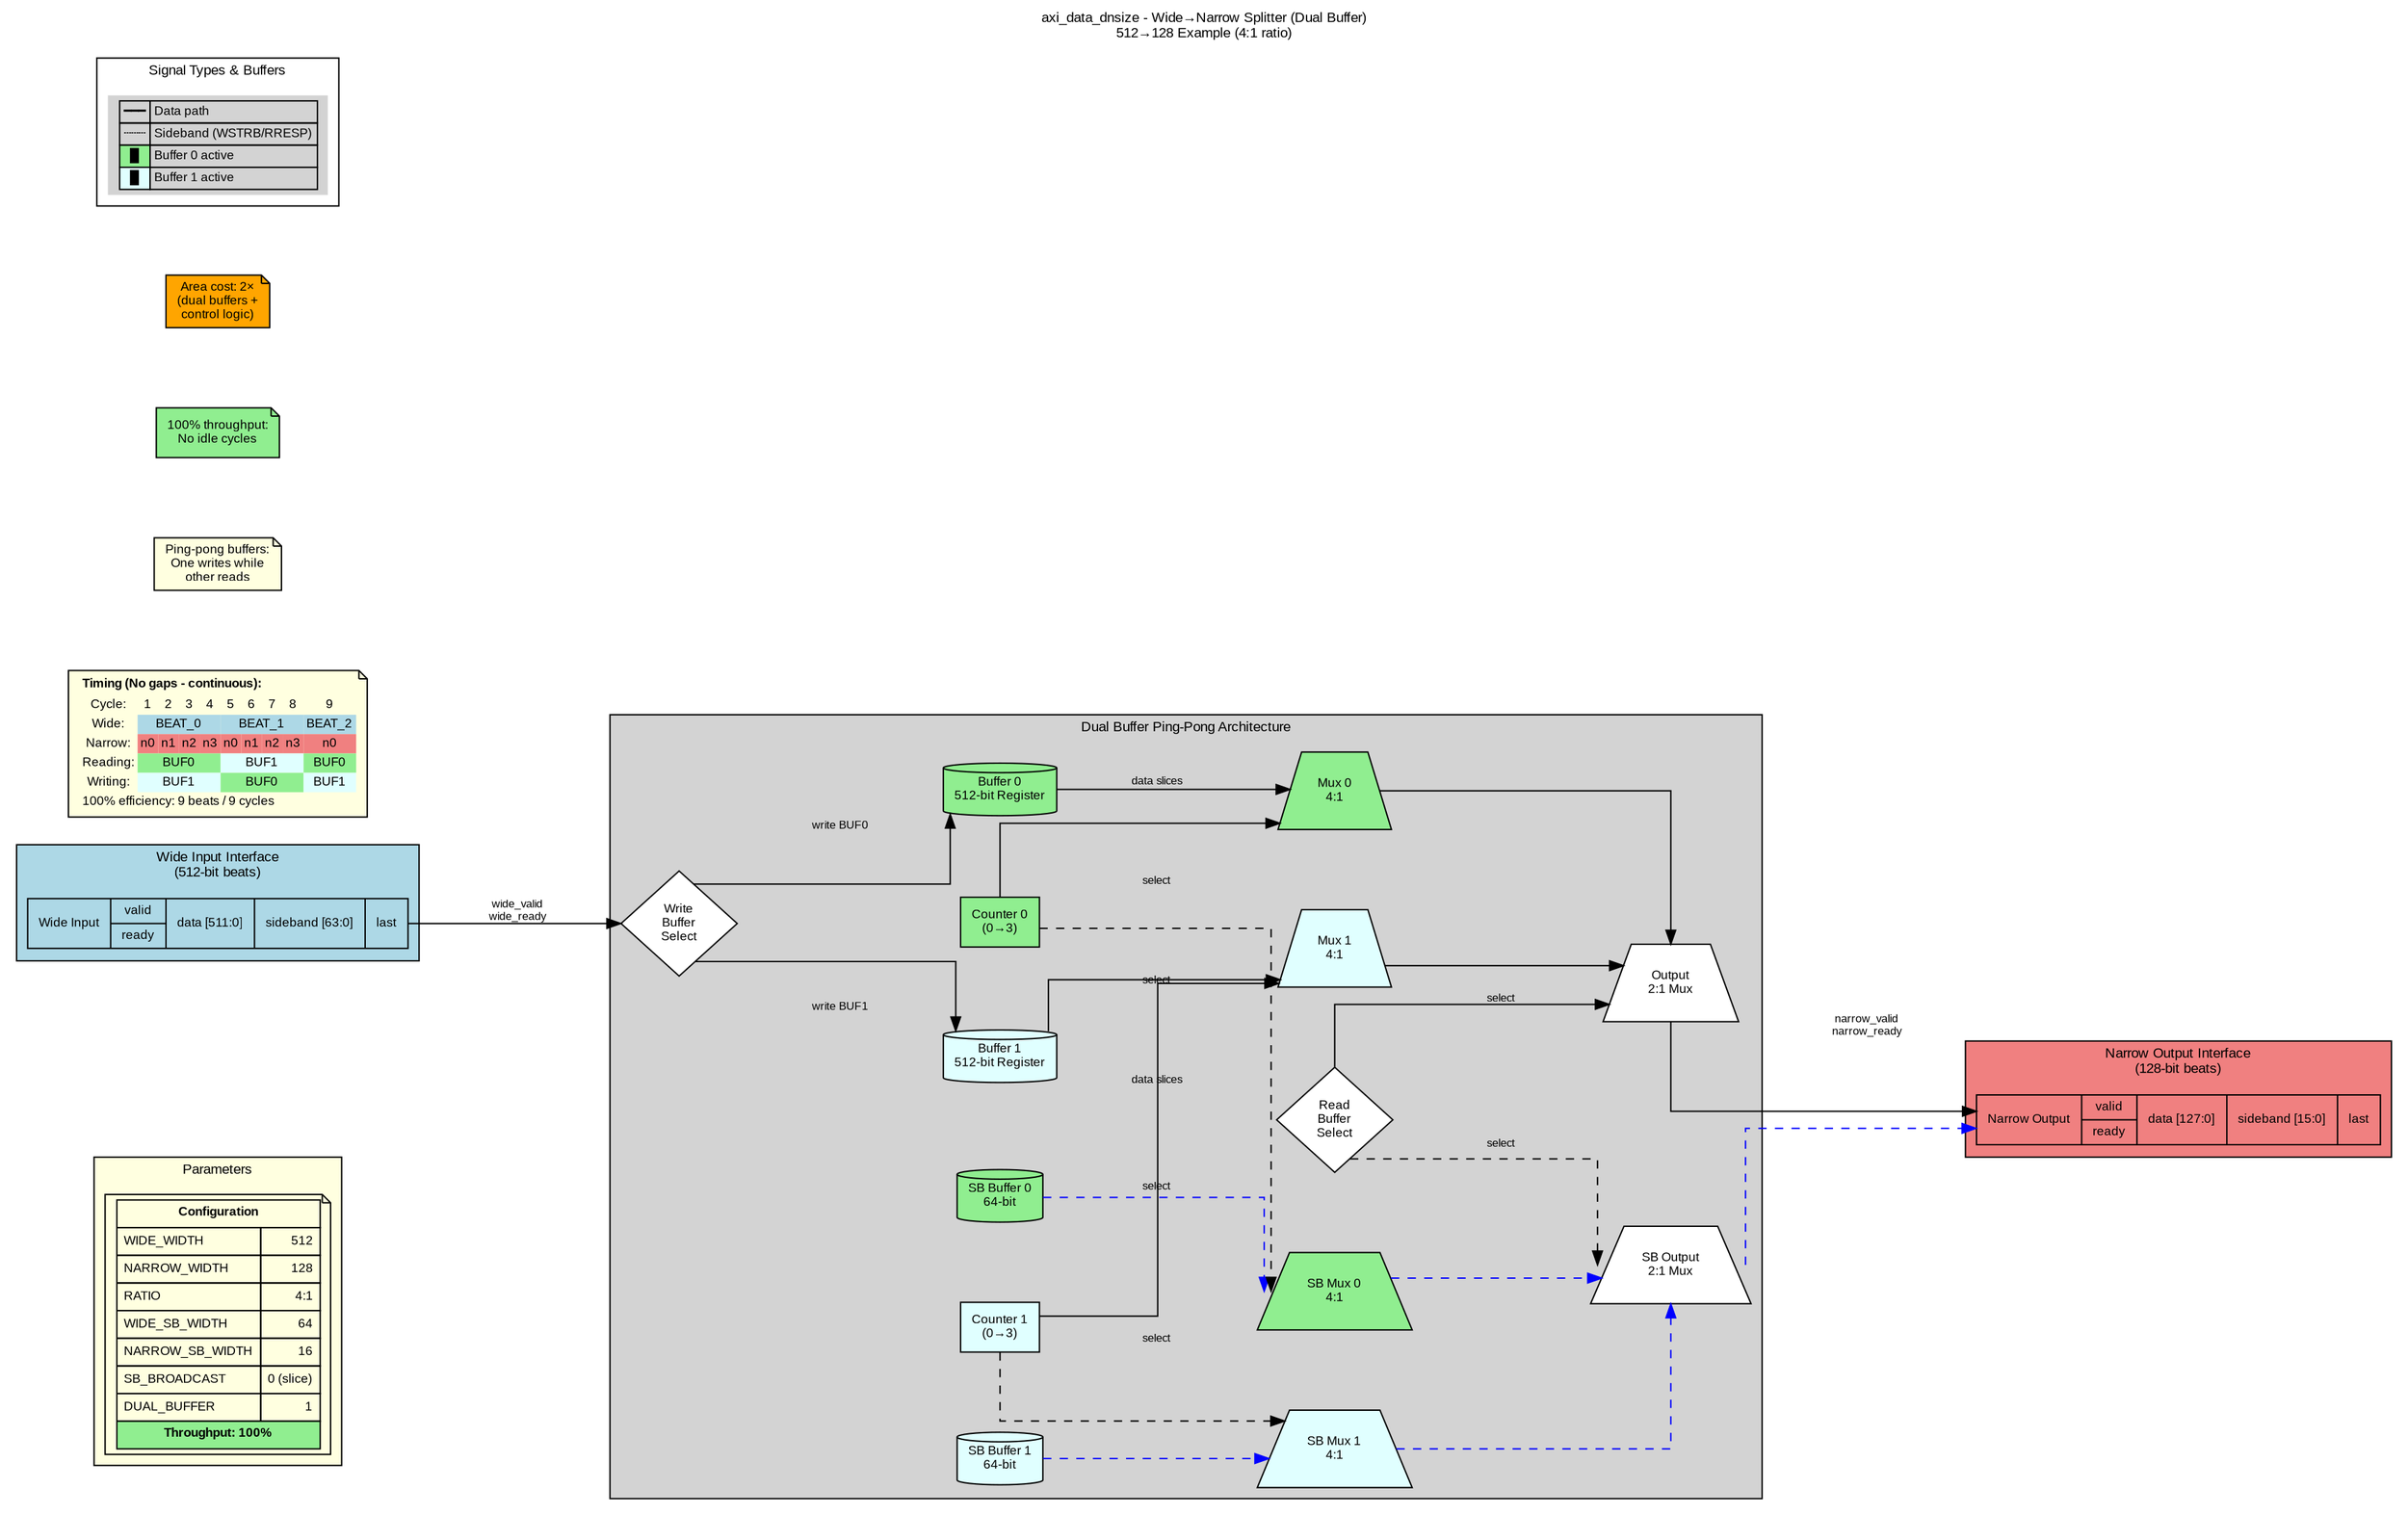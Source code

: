 // Graphviz Block Diagram: axi_data_dnsize (Dual Buffer)
// Purpose: Wide-to-Narrow Data Width Converter (Splitter) - Dual Buffer Mode
// Module: axi_data_dnsize.sv (DUAL_BUFFER=1)

digraph axi_data_dnsize_dual {
    rankdir=LR;
    newrank=true;
    splines=ortho;
    nodesep=0.8;
    ranksep=1.5;

    // Graph attributes
    graph [fontname="Arial", fontsize=10, label="axi_data_dnsize - Wide→Narrow Splitter (Dual Buffer)\n512→128 Example (4:1 ratio)", labelloc=t];
    node [fontname="Arial", fontsize=9, shape=box, style=filled];
    edge [fontname="Arial", fontsize=8];

    // Module parameters
    subgraph cluster_params {
        label="Parameters";
        style=filled;
        fillcolor=lightyellow;

        params [shape=note, fillcolor=lightyellow, label=<
<TABLE BORDER="0" CELLBORDER="1" CELLSPACING="0" CELLPADDING="4">
<TR><TD COLSPAN="2"><B>Configuration</B></TD></TR>
<TR><TD ALIGN="LEFT">WIDE_WIDTH</TD><TD ALIGN="RIGHT">512</TD></TR>
<TR><TD ALIGN="LEFT">NARROW_WIDTH</TD><TD ALIGN="RIGHT">128</TD></TR>
<TR><TD ALIGN="LEFT">RATIO</TD><TD ALIGN="RIGHT">4:1</TD></TR>
<TR><TD ALIGN="LEFT">WIDE_SB_WIDTH</TD><TD ALIGN="RIGHT">64</TD></TR>
<TR><TD ALIGN="LEFT">NARROW_SB_WIDTH</TD><TD ALIGN="RIGHT">16</TD></TR>
<TR><TD ALIGN="LEFT">SB_BROADCAST</TD><TD ALIGN="RIGHT">0 (slice)</TD></TR>
<TR><TD ALIGN="LEFT">DUAL_BUFFER</TD><TD ALIGN="RIGHT">1</TD></TR>
<TR><TD COLSPAN="2" BGCOLOR="lightgreen"><B>Throughput: 100%</B></TD></TR>
</TABLE>>];
    }

    // Input interface
    subgraph cluster_input {
        label="Wide Input Interface\n(512-bit beats)";
        style=filled;
        fillcolor=lightblue;

        input [shape=record, fillcolor=lightblue, label="{Wide Input|{valid|ready}|{data [511:0]}|{sideband [63:0]}|{last}}"];
    }

    // Dual buffer logic
    subgraph cluster_buffers {
        label="Dual Buffer Ping-Pong Architecture";
        style=filled;
        fillcolor=lightgray;

        // Buffer 0 path
        buffer0 [shape=cylinder, fillcolor=lightgreen, label="Buffer 0\n512-bit Register"];
        sb_buffer0 [shape=cylinder, fillcolor=lightgreen, label="SB Buffer 0\n64-bit"];
        mux0 [shape=trapezium, fillcolor=lightgreen, label="Mux 0\n4:1"];
        sb_mux0 [shape=trapezium, fillcolor=lightgreen, label="SB Mux 0\n4:1"];
        counter0 [shape=box, fillcolor=lightgreen, label="Counter 0\n(0→3)"];

        // Buffer 1 path
        buffer1 [shape=cylinder, fillcolor=lightcyan, label="Buffer 1\n512-bit Register"];
        sb_buffer1 [shape=cylinder, fillcolor=lightcyan, label="SB Buffer 1\n64-bit"];
        mux1 [shape=trapezium, fillcolor=lightcyan, label="Mux 1\n4:1"];
        sb_mux1 [shape=trapezium, fillcolor=lightcyan, label="SB Mux 1\n4:1"];
        counter1 [shape=box, fillcolor=lightcyan, label="Counter 1\n(0→3)"];

        // Control logic
        wr_sel [shape=diamond, fillcolor=white, label="Write\nBuffer\nSelect"];
        rd_sel [shape=diamond, fillcolor=white, label="Read\nBuffer\nSelect"];
        out_mux [shape=trapezium, fillcolor=white, label="Output\n2:1 Mux"];
        sb_out_mux [shape=trapezium, fillcolor=white, label="SB Output\n2:1 Mux"];

        // Connections
        buffer0 -> mux0 [label="data slices"];
        buffer1 -> mux1 [label="data slices"];
        sb_buffer0 -> sb_mux0 [style=dashed, color=blue];
        sb_buffer1 -> sb_mux1 [style=dashed, color=blue];

        counter0 -> mux0 [label="select"];
        counter1 -> mux1 [label="select"];
        counter0 -> sb_mux0 [label="select", style=dashed];
        counter1 -> sb_mux1 [label="select", style=dashed];

        mux0 -> out_mux;
        mux1 -> out_mux;
        sb_mux0 -> sb_out_mux [style=dashed, color=blue];
        sb_mux1 -> sb_out_mux [style=dashed, color=blue];

        rd_sel -> out_mux [label="select"];
        rd_sel -> sb_out_mux [label="select", style=dashed];
    }

    // Output interface
    subgraph cluster_output {
        label="Narrow Output Interface\n(128-bit beats)";
        style=filled;
        fillcolor=lightcoral;

        output [shape=record, fillcolor=lightcoral, label="{Narrow Output|{valid|ready}|{data [127:0]}|{sideband [15:0]}|{last}}"];
    }

    // Data flow
    input -> wr_sel [label="  wide_valid\n  wide_ready"];
    wr_sel -> buffer0 [label="write BUF0"];
    wr_sel -> buffer1 [label="write BUF1"];
    out_mux -> output [label="  narrow_valid\n  narrow_ready"];
    sb_out_mux -> output [style=dashed, color=blue];

    // Timing diagram note
    timing [shape=note, fillcolor=lightyellow, label=<
<TABLE BORDER="0" CELLBORDER="0" CELLSPACING="0" CELLPADDING="2">
<TR><TD COLSPAN="10" ALIGN="LEFT"><B>Timing (No gaps - continuous):</B></TD></TR>
<TR><TD>Cycle:</TD><TD>1</TD><TD>2</TD><TD>3</TD><TD>4</TD><TD>5</TD><TD>6</TD><TD>7</TD><TD>8</TD><TD>9</TD></TR>
<TR><TD>Wide:</TD><TD COLSPAN="4" BGCOLOR="lightblue">BEAT_0</TD><TD COLSPAN="4" BGCOLOR="lightblue">BEAT_1</TD><TD BGCOLOR="lightblue">BEAT_2</TD></TR>
<TR><TD>Narrow:</TD><TD BGCOLOR="lightcoral">n0</TD><TD BGCOLOR="lightcoral">n1</TD><TD BGCOLOR="lightcoral">n2</TD><TD BGCOLOR="lightcoral">n3</TD><TD BGCOLOR="lightcoral">n0</TD><TD BGCOLOR="lightcoral">n1</TD><TD BGCOLOR="lightcoral">n2</TD><TD BGCOLOR="lightcoral">n3</TD><TD BGCOLOR="lightcoral">n0</TD></TR>
<TR><TD>Reading:</TD><TD COLSPAN="4" BGCOLOR="lightgreen">BUF0</TD><TD COLSPAN="4" BGCOLOR="lightcyan">BUF1</TD><TD BGCOLOR="lightgreen">BUF0</TD></TR>
<TR><TD>Writing:</TD><TD COLSPAN="4" BGCOLOR="lightcyan">BUF1</TD><TD COLSPAN="4" BGCOLOR="lightgreen">BUF0</TD><TD BGCOLOR="lightcyan">BUF1</TD></TR>
<TR><TD COLSPAN="10" ALIGN="LEFT">100% efficiency: 9 beats / 9 cycles</TD></TR>
</TABLE>>];

    // Annotations
    note1 [shape=note, fillcolor=lightyellow, label="Ping-pong buffers:\nOne writes while\nother reads"];
    note2 [shape=note, fillcolor=lightgreen, label="100% throughput:\nNo idle cycles"];
    note3 [shape=note, fillcolor=orange, label="Area cost: 2×\n(dual buffers +\ncontrol logic)"];

    // Legend
    subgraph cluster_legend {
        label="Signal Types & Buffers";
        style=filled;
        fillcolor=white;

        legend [shape=plaintext, label=<
<TABLE BORDER="0" CELLBORDER="1" CELLSPACING="0" CELLPADDING="2">
<TR><TD>━━━</TD><TD ALIGN="LEFT">Data path</TD></TR>
<TR><TD>┄┄┄</TD><TD ALIGN="LEFT">Sideband (WSTRB/RRESP)</TD></TR>
<TR><TD BGCOLOR="lightgreen">█</TD><TD ALIGN="LEFT">Buffer 0 active</TD></TR>
<TR><TD BGCOLOR="lightcyan">█</TD><TD ALIGN="LEFT">Buffer 1 active</TD></TR>
</TABLE>>];
    }
}

